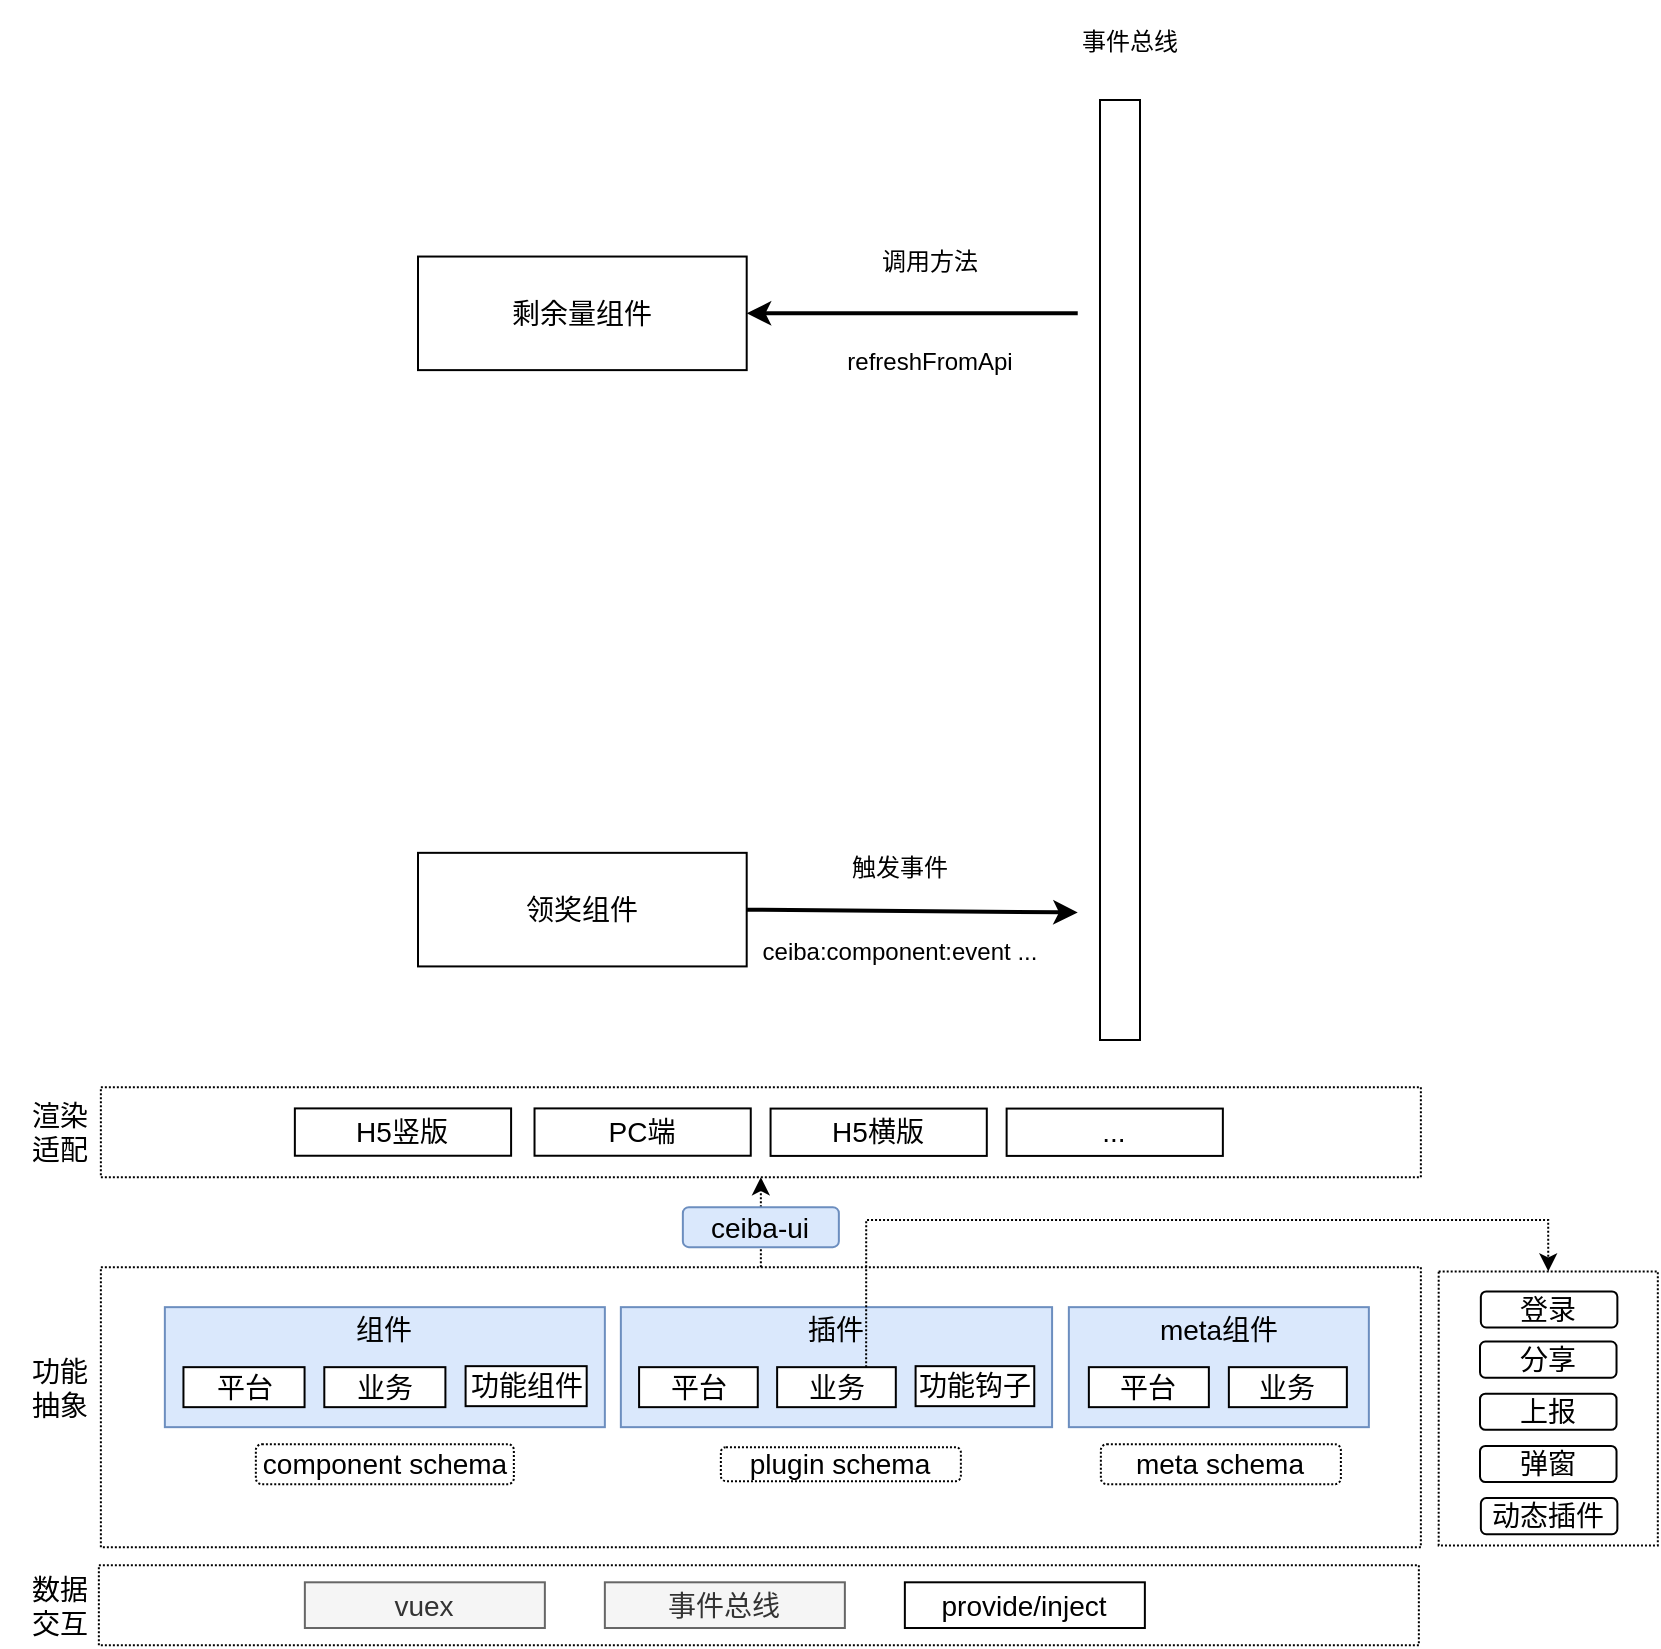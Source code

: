 <mxfile version="16.0.0" type="github"><diagram id="9HmBZxApN17S0FfxZeIj" name="Page-1"><mxGraphModel dx="1185" dy="635" grid="1" gridSize="10" guides="1" tooltips="1" connect="1" arrows="1" fold="1" page="1" pageScale="1" pageWidth="827" pageHeight="1169" math="0" shadow="0"><root><mxCell id="0"/><mxCell id="1" parent="0"/><mxCell id="oAUmDSyQSKc4n03iHIM5-99" value="" style="rounded=0;whiteSpace=wrap;html=1;fontSize=14;strokeColor=default;dashed=1;dashPattern=1 1;" vertex="1" parent="1"><mxGeometry x="89.43" y="1402.58" width="660" height="40" as="geometry"/></mxCell><mxCell id="oAUmDSyQSKc4n03iHIM5-86" value="" style="group" vertex="1" connectable="0" parent="1"><mxGeometry x="574.43" y="1273.58" width="176" height="120" as="geometry"/></mxCell><mxCell id="oAUmDSyQSKc4n03iHIM5-97" value="" style="rounded=0;whiteSpace=wrap;html=1;fontSize=14;strokeColor=default;dashed=1;dashPattern=1 1;" vertex="1" parent="oAUmDSyQSKc4n03iHIM5-86"><mxGeometry x="-484" y="-20" width="660" height="140" as="geometry"/></mxCell><mxCell id="oAUmDSyQSKc4n03iHIM5-87" value="" style="rounded=0;whiteSpace=wrap;html=1;fontSize=14;strokeColor=#6c8ebf;strokeWidth=1;fillColor=#dae8fc;" vertex="1" parent="oAUmDSyQSKc4n03iHIM5-86"><mxGeometry width="150" height="60" as="geometry"/></mxCell><mxCell id="oAUmDSyQSKc4n03iHIM5-88" value="平台" style="rounded=0;whiteSpace=wrap;html=1;fontSize=14;strokeColor=default;" vertex="1" parent="oAUmDSyQSKc4n03iHIM5-86"><mxGeometry x="10" y="30" width="60" height="20" as="geometry"/></mxCell><mxCell id="oAUmDSyQSKc4n03iHIM5-89" value="业务" style="rounded=0;whiteSpace=wrap;html=1;fontSize=14;strokeColor=default;" vertex="1" parent="oAUmDSyQSKc4n03iHIM5-86"><mxGeometry x="80" y="30" width="59" height="20" as="geometry"/></mxCell><mxCell id="oAUmDSyQSKc4n03iHIM5-91" value="meta组件" style="text;html=1;strokeColor=none;fillColor=none;align=center;verticalAlign=middle;whiteSpace=wrap;rounded=0;fontSize=14;" vertex="1" parent="oAUmDSyQSKc4n03iHIM5-86"><mxGeometry x="37.34" y="3.7" width="75.32" height="15" as="geometry"/></mxCell><mxCell id="oAUmDSyQSKc4n03iHIM5-10" value="" style="endArrow=classic;html=1;rounded=0;strokeWidth=2;exitX=1;exitY=0.5;exitDx=0;exitDy=0;" edge="1" parent="1" source="oAUmDSyQSKc4n03iHIM5-12"><mxGeometry width="50" height="50" relative="1" as="geometry"><mxPoint x="505.826" y="1076.235" as="sourcePoint"/><mxPoint x="578.87" y="1076.235" as="targetPoint"/></mxGeometry></mxCell><mxCell id="oAUmDSyQSKc4n03iHIM5-12" value="领奖组件" style="rounded=0;whiteSpace=wrap;html=1;fontSize=14;" vertex="1" parent="1"><mxGeometry x="249" y="1046.42" width="164.348" height="56.79" as="geometry"/></mxCell><mxCell id="oAUmDSyQSKc4n03iHIM5-20" value="事件总线" style="text;html=1;strokeColor=none;fillColor=none;align=center;verticalAlign=middle;whiteSpace=wrap;rounded=0;" vertex="1" parent="1"><mxGeometry x="550.005" y="620" width="109.565" height="42.593" as="geometry"/></mxCell><mxCell id="oAUmDSyQSKc4n03iHIM5-23" value="" style="endArrow=classic;html=1;rounded=0;strokeWidth=2;entryX=1;entryY=0.5;entryDx=0;entryDy=0;" edge="1" parent="1" target="oAUmDSyQSKc4n03iHIM5-24"><mxGeometry width="50" height="50" relative="1" as="geometry"><mxPoint x="578.87" y="776.667" as="sourcePoint"/><mxPoint x="505.826" y="776.667" as="targetPoint"/></mxGeometry></mxCell><mxCell id="oAUmDSyQSKc4n03iHIM5-24" value="剩余量组件" style="rounded=0;whiteSpace=wrap;html=1;fontSize=14;" vertex="1" parent="1"><mxGeometry x="249" y="748.272" width="164.348" height="56.79" as="geometry"/></mxCell><mxCell id="oAUmDSyQSKc4n03iHIM5-25" value="refreshFromApi" style="text;html=1;strokeColor=none;fillColor=none;align=center;verticalAlign=middle;whiteSpace=wrap;rounded=0;" vertex="1" parent="1"><mxGeometry x="450.0" y="780.004" width="109.565" height="42.593" as="geometry"/></mxCell><mxCell id="oAUmDSyQSKc4n03iHIM5-26" value="触发事件" style="text;html=1;strokeColor=none;fillColor=none;align=center;verticalAlign=middle;whiteSpace=wrap;rounded=0;" vertex="1" parent="1"><mxGeometry x="435.22" y="1032.222" width="109.565" height="42.593" as="geometry"/></mxCell><mxCell id="oAUmDSyQSKc4n03iHIM5-27" value="ceiba:component:event ..." style="text;html=1;strokeColor=none;fillColor=none;align=center;verticalAlign=middle;whiteSpace=wrap;rounded=0;" vertex="1" parent="1"><mxGeometry x="400" y="1074.81" width="180" height="42.59" as="geometry"/></mxCell><mxCell id="oAUmDSyQSKc4n03iHIM5-39" value="调用方法" style="text;html=1;strokeColor=none;fillColor=none;align=center;verticalAlign=middle;whiteSpace=wrap;rounded=0;" vertex="1" parent="1"><mxGeometry x="450.0" y="730.004" width="109.565" height="42.593" as="geometry"/></mxCell><mxCell id="oAUmDSyQSKc4n03iHIM5-40" value="" style="rounded=0;whiteSpace=wrap;html=1;fontSize=14;strokeColor=default;" vertex="1" parent="1"><mxGeometry x="590" y="670" width="20" height="470" as="geometry"/></mxCell><mxCell id="oAUmDSyQSKc4n03iHIM5-69" value="" style="group;fontStyle=1;strokeWidth=2;" vertex="1" connectable="0" parent="1"><mxGeometry x="122.43" y="1273.58" width="598" height="123" as="geometry"/></mxCell><mxCell id="oAUmDSyQSKc4n03iHIM5-92" value="" style="group" vertex="1" connectable="0" parent="oAUmDSyQSKc4n03iHIM5-69"><mxGeometry width="455.61" height="60" as="geometry"/></mxCell><mxCell id="oAUmDSyQSKc4n03iHIM5-84" value="" style="group;fillColor=#dae8fc;strokeColor=#6c8ebf;" vertex="1" connectable="0" parent="oAUmDSyQSKc4n03iHIM5-92"><mxGeometry width="220" height="60" as="geometry"/></mxCell><mxCell id="oAUmDSyQSKc4n03iHIM5-65" value="平台" style="rounded=0;whiteSpace=wrap;html=1;fontSize=14;strokeColor=default;" vertex="1" parent="oAUmDSyQSKc4n03iHIM5-84"><mxGeometry x="9.3" y="30" width="60.55" height="20" as="geometry"/></mxCell><mxCell id="oAUmDSyQSKc4n03iHIM5-66" value="业务" style="rounded=0;whiteSpace=wrap;html=1;fontSize=14;strokeColor=default;" vertex="1" parent="oAUmDSyQSKc4n03iHIM5-84"><mxGeometry x="79.725" y="30" width="60.55" height="20" as="geometry"/></mxCell><mxCell id="oAUmDSyQSKc4n03iHIM5-67" value="功能组件" style="rounded=0;whiteSpace=wrap;html=1;fontSize=14;strokeColor=default;" vertex="1" parent="oAUmDSyQSKc4n03iHIM5-84"><mxGeometry x="150.367" y="29.5" width="60.55" height="20" as="geometry"/></mxCell><mxCell id="oAUmDSyQSKc4n03iHIM5-68" value="组件" style="text;html=1;strokeColor=none;fillColor=none;align=center;verticalAlign=middle;whiteSpace=wrap;rounded=0;fontSize=14;" vertex="1" parent="oAUmDSyQSKc4n03iHIM5-84"><mxGeometry x="94.862" y="3.7" width="30.275" height="15" as="geometry"/></mxCell><mxCell id="oAUmDSyQSKc4n03iHIM5-85" value="" style="group;fillColor=#dae8fc;strokeColor=#6c8ebf;" vertex="1" connectable="0" parent="oAUmDSyQSKc4n03iHIM5-92"><mxGeometry x="228" width="215.61" height="60" as="geometry"/></mxCell><mxCell id="oAUmDSyQSKc4n03iHIM5-45" value="平台" style="rounded=0;whiteSpace=wrap;html=1;fontSize=14;strokeColor=default;" vertex="1" parent="oAUmDSyQSKc4n03iHIM5-85"><mxGeometry x="9.114" y="30" width="59.342" height="20" as="geometry"/></mxCell><mxCell id="oAUmDSyQSKc4n03iHIM5-46" value="业务" style="rounded=0;whiteSpace=wrap;html=1;fontSize=14;strokeColor=default;" vertex="1" parent="oAUmDSyQSKc4n03iHIM5-85"><mxGeometry x="78.134" y="30" width="59.342" height="20" as="geometry"/></mxCell><mxCell id="oAUmDSyQSKc4n03iHIM5-47" value="功能钩子" style="rounded=0;whiteSpace=wrap;html=1;fontSize=14;strokeColor=default;" vertex="1" parent="oAUmDSyQSKc4n03iHIM5-85"><mxGeometry x="147.366" y="29.5" width="59.342" height="20" as="geometry"/></mxCell><mxCell id="oAUmDSyQSKc4n03iHIM5-60" value="插件" style="text;html=1;strokeColor=none;fillColor=none;align=center;verticalAlign=middle;whiteSpace=wrap;rounded=0;fontSize=14;" vertex="1" parent="oAUmDSyQSKc4n03iHIM5-85"><mxGeometry x="92.969" y="3.7" width="29.671" height="15" as="geometry"/></mxCell><mxCell id="oAUmDSyQSKc4n03iHIM5-100" value="component schema" style="rounded=1;whiteSpace=wrap;html=1;dashed=1;dashPattern=1 1;fontSize=14;strokeColor=default;strokeWidth=1;" vertex="1" parent="oAUmDSyQSKc4n03iHIM5-69"><mxGeometry x="45.5" y="68.5" width="129" height="20" as="geometry"/></mxCell><mxCell id="oAUmDSyQSKc4n03iHIM5-102" value="meta schema" style="rounded=1;whiteSpace=wrap;html=1;dashed=1;dashPattern=1 1;fontSize=14;strokeColor=default;strokeWidth=1;" vertex="1" parent="oAUmDSyQSKc4n03iHIM5-69"><mxGeometry x="468" y="68.5" width="120" height="20" as="geometry"/></mxCell><mxCell id="oAUmDSyQSKc4n03iHIM5-82" value="" style="endArrow=classic;html=1;rounded=0;dashed=1;dashPattern=1 1;fontSize=14;strokeWidth=1;entryX=0.5;entryY=1;entryDx=0;entryDy=0;startArrow=none;" edge="1" parent="1" source="oAUmDSyQSKc4n03iHIM5-116" target="oAUmDSyQSKc4n03iHIM5-80"><mxGeometry width="50" height="50" relative="1" as="geometry"><mxPoint x="420.43" y="1253.58" as="sourcePoint"/><mxPoint x="442.43" y="1213.58" as="targetPoint"/></mxGeometry></mxCell><mxCell id="oAUmDSyQSKc4n03iHIM5-93" value="渲染&lt;br&gt;适配" style="text;html=1;strokeColor=none;fillColor=none;align=center;verticalAlign=middle;whiteSpace=wrap;rounded=0;dashed=1;dashPattern=1 1;fontSize=14;" vertex="1" parent="1"><mxGeometry x="40" y="1154.29" width="60" height="63.58" as="geometry"/></mxCell><mxCell id="oAUmDSyQSKc4n03iHIM5-94" value="功能&lt;br&gt;抽象" style="text;html=1;strokeColor=none;fillColor=none;align=center;verticalAlign=middle;whiteSpace=wrap;rounded=0;dashed=1;dashPattern=1 1;fontSize=14;" vertex="1" parent="1"><mxGeometry x="40" y="1296.08" width="60" height="35" as="geometry"/></mxCell><mxCell id="oAUmDSyQSKc4n03iHIM5-95" value="数据&lt;br&gt;交互" style="text;html=1;strokeColor=none;fillColor=none;align=center;verticalAlign=middle;whiteSpace=wrap;rounded=0;dashed=1;dashPattern=1 1;fontSize=14;" vertex="1" parent="1"><mxGeometry x="40" y="1405.08" width="60" height="35" as="geometry"/></mxCell><mxCell id="oAUmDSyQSKc4n03iHIM5-54" value="vuex" style="rounded=0;whiteSpace=wrap;html=1;fontSize=14;strokeColor=#666666;fillColor=#f5f5f5;fontColor=#333333;" vertex="1" parent="1"><mxGeometry x="192.43" y="1411.151" width="120" height="22.857" as="geometry"/></mxCell><mxCell id="oAUmDSyQSKc4n03iHIM5-56" value="事件总线" style="rounded=0;whiteSpace=wrap;html=1;fontSize=14;strokeColor=#666666;fillColor=#f5f5f5;fontColor=#333333;" vertex="1" parent="1"><mxGeometry x="342.43" y="1411.151" width="120" height="22.857" as="geometry"/></mxCell><mxCell id="oAUmDSyQSKc4n03iHIM5-71" value="provide/inject" style="rounded=0;whiteSpace=wrap;html=1;fontSize=14;strokeColor=default;" vertex="1" parent="1"><mxGeometry x="492.43" y="1411.151" width="120" height="22.857" as="geometry"/></mxCell><mxCell id="oAUmDSyQSKc4n03iHIM5-101" value="plugin schema" style="rounded=1;whiteSpace=wrap;html=1;dashed=1;dashPattern=1 1;fontSize=14;strokeColor=default;strokeWidth=1;" vertex="1" parent="1"><mxGeometry x="400.43" y="1343.58" width="120" height="17" as="geometry"/></mxCell><mxCell id="oAUmDSyQSKc4n03iHIM5-103" value="" style="group" vertex="1" connectable="0" parent="1"><mxGeometry x="90.43" y="1163.58" width="660" height="45" as="geometry"/></mxCell><mxCell id="oAUmDSyQSKc4n03iHIM5-80" value="" style="rounded=0;whiteSpace=wrap;html=1;fontSize=14;strokeColor=default;dashed=1;dashPattern=1 1;" vertex="1" parent="oAUmDSyQSKc4n03iHIM5-103"><mxGeometry width="660" height="45" as="geometry"/></mxCell><mxCell id="oAUmDSyQSKc4n03iHIM5-79" value="" style="group" vertex="1" connectable="0" parent="oAUmDSyQSKc4n03iHIM5-103"><mxGeometry x="97" y="10.625" width="464" height="23.75" as="geometry"/></mxCell><mxCell id="oAUmDSyQSKc4n03iHIM5-75" value="H5竖版" style="rounded=0;whiteSpace=wrap;html=1;fontSize=14;strokeColor=default;" vertex="1" parent="oAUmDSyQSKc4n03iHIM5-79"><mxGeometry width="108.117" height="23.663" as="geometry"/></mxCell><mxCell id="oAUmDSyQSKc4n03iHIM5-76" value="PC端" style="rounded=0;whiteSpace=wrap;html=1;fontSize=14;strokeColor=default;" vertex="1" parent="oAUmDSyQSKc4n03iHIM5-79"><mxGeometry x="119.829" width="108.117" height="23.663" as="geometry"/></mxCell><mxCell id="oAUmDSyQSKc4n03iHIM5-77" value="H5横版" style="rounded=0;whiteSpace=wrap;html=1;fontSize=14;strokeColor=default;" vertex="1" parent="oAUmDSyQSKc4n03iHIM5-79"><mxGeometry x="237.856" y="0.087" width="108.117" height="23.663" as="geometry"/></mxCell><mxCell id="oAUmDSyQSKc4n03iHIM5-78" value="..." style="rounded=0;whiteSpace=wrap;html=1;fontSize=14;strokeColor=default;" vertex="1" parent="oAUmDSyQSKc4n03iHIM5-79"><mxGeometry x="355.883" y="0.087" width="108.117" height="23.663" as="geometry"/></mxCell><mxCell id="oAUmDSyQSKc4n03iHIM5-112" value="" style="group" vertex="1" connectable="0" parent="1"><mxGeometry x="780" y="1267.69" width="88.91" height="139.1" as="geometry"/></mxCell><mxCell id="oAUmDSyQSKc4n03iHIM5-114" value="" style="rounded=0;whiteSpace=wrap;html=1;fontSize=14;strokeColor=default;dashed=1;dashPattern=1 1;" vertex="1" parent="oAUmDSyQSKc4n03iHIM5-112"><mxGeometry x="-20.66" y="-12" width="109.57" height="137" as="geometry"/></mxCell><mxCell id="oAUmDSyQSKc4n03iHIM5-41" value="登录" style="rounded=1;whiteSpace=wrap;html=1;fontSize=14;strokeColor=default;" vertex="1" parent="oAUmDSyQSKc4n03iHIM5-112"><mxGeometry x="0.427" y="-2" width="68.26" height="18.06" as="geometry"/></mxCell><mxCell id="oAUmDSyQSKc4n03iHIM5-42" value="分享" style="rounded=1;whiteSpace=wrap;html=1;fontSize=14;strokeColor=default;" vertex="1" parent="oAUmDSyQSKc4n03iHIM5-112"><mxGeometry x="0.001" y="23.09" width="68.26" height="18.06" as="geometry"/></mxCell><mxCell id="oAUmDSyQSKc4n03iHIM5-43" value="上报" style="rounded=1;whiteSpace=wrap;html=1;fontSize=14;strokeColor=default;" vertex="1" parent="oAUmDSyQSKc4n03iHIM5-112"><mxGeometry x="0.005" y="49.18" width="68.26" height="18.06" as="geometry"/></mxCell><mxCell id="oAUmDSyQSKc4n03iHIM5-44" value="弹窗" style="rounded=1;whiteSpace=wrap;html=1;fontSize=14;strokeColor=default;" vertex="1" parent="oAUmDSyQSKc4n03iHIM5-112"><mxGeometry y="75.27" width="68.26" height="18.06" as="geometry"/></mxCell><mxCell id="oAUmDSyQSKc4n03iHIM5-109" value="动态插件" style="rounded=1;whiteSpace=wrap;html=1;fontSize=14;strokeColor=default;" vertex="1" parent="oAUmDSyQSKc4n03iHIM5-112"><mxGeometry x="0.43" y="101.36" width="68.26" height="18.06" as="geometry"/></mxCell><mxCell id="oAUmDSyQSKc4n03iHIM5-115" style="edgeStyle=orthogonalEdgeStyle;rounded=0;orthogonalLoop=1;jettySize=auto;html=1;exitX=0.75;exitY=0;exitDx=0;exitDy=0;entryX=0.5;entryY=0;entryDx=0;entryDy=0;dashed=1;dashPattern=1 1;fontSize=14;strokeWidth=1;" edge="1" parent="1" source="oAUmDSyQSKc4n03iHIM5-46" target="oAUmDSyQSKc4n03iHIM5-114"><mxGeometry relative="1" as="geometry"><Array as="points"><mxPoint x="473" y="1230"/><mxPoint x="814" y="1230"/></Array></mxGeometry></mxCell><mxCell id="oAUmDSyQSKc4n03iHIM5-116" value="ceiba-ui" style="rounded=1;whiteSpace=wrap;html=1;fontSize=14;strokeColor=#6c8ebf;strokeWidth=1;fillColor=#dae8fc;" vertex="1" parent="1"><mxGeometry x="381.43" y="1223.58" width="78" height="20" as="geometry"/></mxCell><mxCell id="oAUmDSyQSKc4n03iHIM5-119" value="" style="endArrow=none;html=1;rounded=0;dashed=1;dashPattern=1 1;fontSize=14;strokeWidth=1;entryX=0.5;entryY=1;entryDx=0;entryDy=0;" edge="1" parent="1" target="oAUmDSyQSKc4n03iHIM5-116"><mxGeometry width="50" height="50" relative="1" as="geometry"><mxPoint x="420.43" y="1253.58" as="sourcePoint"/><mxPoint x="420.43" y="1208.58" as="targetPoint"/></mxGeometry></mxCell></root></mxGraphModel></diagram></mxfile>